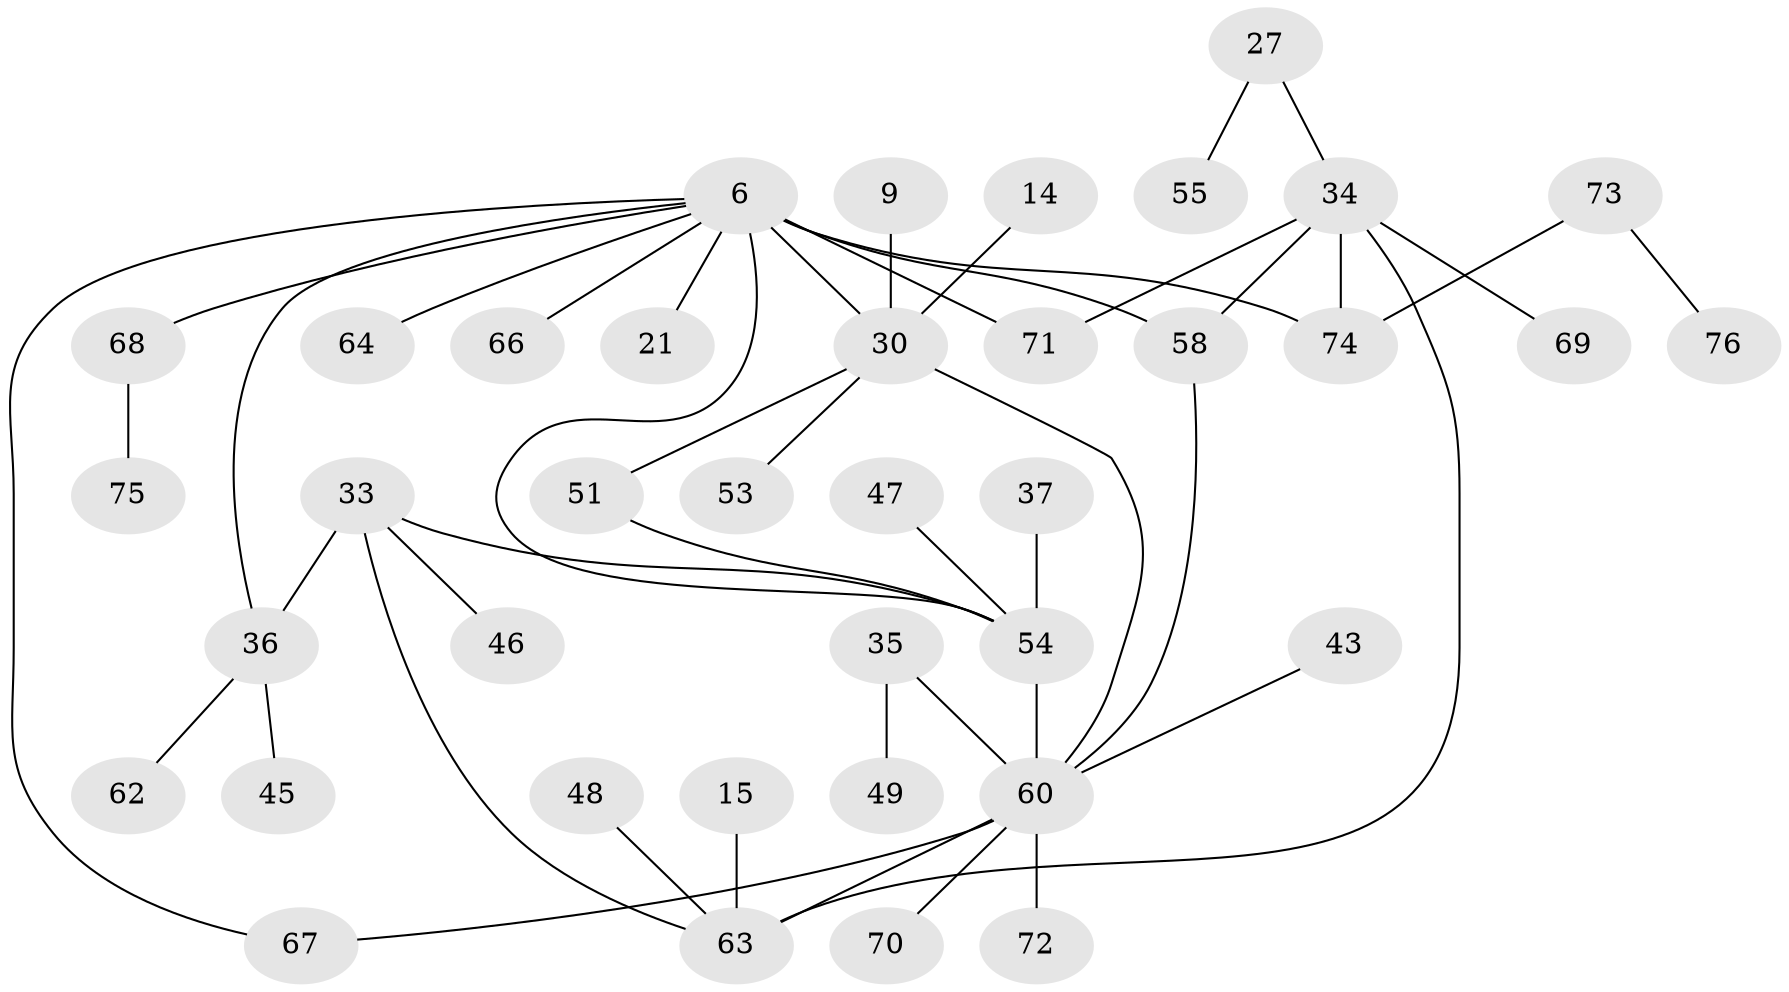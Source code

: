 // original degree distribution, {5: 0.02631578947368421, 6: 0.02631578947368421, 7: 0.02631578947368421, 9: 0.013157894736842105, 4: 0.06578947368421052, 3: 0.23684210526315788, 1: 0.32894736842105265, 2: 0.2631578947368421, 8: 0.013157894736842105}
// Generated by graph-tools (version 1.1) at 2025/45/03/04/25 21:45:47]
// undirected, 38 vertices, 46 edges
graph export_dot {
graph [start="1"]
  node [color=gray90,style=filled];
  6 [super="+3+1"];
  9;
  14;
  15;
  21;
  27;
  30 [super="+12"];
  33;
  34 [super="+17"];
  35;
  36;
  37;
  43;
  45;
  46;
  47;
  48;
  49;
  51 [super="+38"];
  53;
  54 [super="+29+39+52"];
  55;
  58 [super="+42+32"];
  60 [super="+50+44"];
  62;
  63 [super="+24+61+5"];
  64;
  66 [super="+25"];
  67;
  68;
  69;
  70 [super="+22"];
  71 [super="+59"];
  72 [super="+18"];
  73;
  74 [super="+65+57"];
  75;
  76;
  6 -- 21;
  6 -- 67;
  6 -- 74 [weight=2];
  6 -- 36;
  6 -- 58 [weight=3];
  6 -- 30 [weight=2];
  6 -- 64;
  6 -- 68;
  6 -- 54;
  6 -- 71;
  6 -- 66;
  9 -- 30;
  14 -- 30;
  15 -- 63;
  27 -- 55;
  27 -- 34;
  30 -- 53;
  30 -- 51;
  30 -- 60 [weight=3];
  33 -- 36;
  33 -- 46;
  33 -- 54;
  33 -- 63;
  34 -- 58 [weight=2];
  34 -- 69;
  34 -- 74 [weight=2];
  34 -- 71;
  34 -- 63;
  35 -- 49;
  35 -- 60;
  36 -- 45;
  36 -- 62;
  37 -- 54;
  43 -- 60;
  47 -- 54;
  48 -- 63;
  51 -- 54;
  54 -- 60 [weight=3];
  58 -- 60;
  60 -- 72 [weight=2];
  60 -- 67;
  60 -- 63 [weight=2];
  60 -- 70;
  68 -- 75;
  73 -- 76;
  73 -- 74;
}
